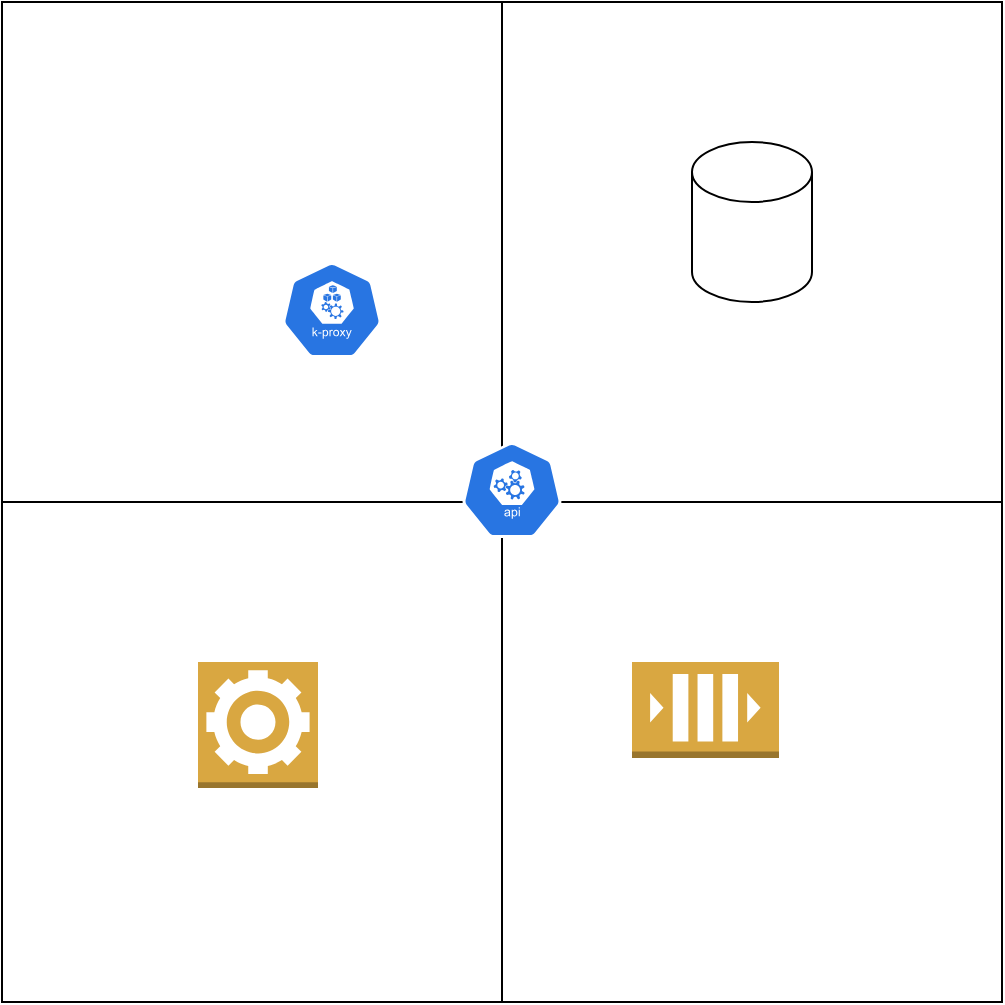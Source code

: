 <mxfile version="16.4.3" type="device"><diagram id="8aZJmc_4ptfh4qqDNf2m" name="Page-1"><mxGraphModel dx="1422" dy="745" grid="1" gridSize="10" guides="1" tooltips="1" connect="1" arrows="1" fold="1" page="1" pageScale="1" pageWidth="850" pageHeight="1100" math="0" shadow="0"><root><mxCell id="0"/><mxCell id="1" parent="0"/><mxCell id="02ok_osh9-zwnjQHwfhJ-10" value="" style="whiteSpace=wrap;html=1;aspect=fixed;" vertex="1" parent="1"><mxGeometry x="360" y="350" width="250" height="250" as="geometry"/></mxCell><mxCell id="02ok_osh9-zwnjQHwfhJ-1" value="" style="whiteSpace=wrap;html=1;aspect=fixed;" vertex="1" parent="1"><mxGeometry x="110" y="100" width="250" height="250" as="geometry"/></mxCell><mxCell id="02ok_osh9-zwnjQHwfhJ-2" value="" style="whiteSpace=wrap;html=1;aspect=fixed;" vertex="1" parent="1"><mxGeometry x="360" y="100" width="250" height="250" as="geometry"/></mxCell><mxCell id="02ok_osh9-zwnjQHwfhJ-3" value="" style="whiteSpace=wrap;html=1;aspect=fixed;" vertex="1" parent="1"><mxGeometry x="110" y="350" width="250" height="250" as="geometry"/></mxCell><mxCell id="02ok_osh9-zwnjQHwfhJ-5" value="" style="shape=cylinder3;whiteSpace=wrap;html=1;boundedLbl=1;backgroundOutline=1;size=15;" vertex="1" parent="1"><mxGeometry x="455" y="170" width="60" height="80" as="geometry"/></mxCell><mxCell id="02ok_osh9-zwnjQHwfhJ-6" value="" style="sketch=0;html=1;dashed=0;whitespace=wrap;fillColor=#2875E2;strokeColor=#ffffff;points=[[0.005,0.63,0],[0.1,0.2,0],[0.9,0.2,0],[0.5,0,0],[0.995,0.63,0],[0.72,0.99,0],[0.5,1,0],[0.28,0.99,0]];shape=mxgraph.kubernetes.icon;prIcon=k_proxy" vertex="1" parent="1"><mxGeometry x="250" y="230" width="50" height="48" as="geometry"/></mxCell><mxCell id="02ok_osh9-zwnjQHwfhJ-7" value="" style="shape=image;html=1;verticalAlign=top;verticalLabelPosition=bottom;labelBackgroundColor=#ffffff;imageAspect=0;aspect=fixed;image=https://cdn0.iconfinder.com/data/icons/font-awesome-brands-vol-1/512/angular-128.png" vertex="1" parent="1"><mxGeometry x="150" y="220" width="68" height="68" as="geometry"/></mxCell><mxCell id="02ok_osh9-zwnjQHwfhJ-9" value="" style="outlineConnect=0;dashed=0;verticalLabelPosition=bottom;verticalAlign=top;align=center;html=1;shape=mxgraph.aws3.queue;fillColor=#D9A741;gradientColor=none;" vertex="1" parent="1"><mxGeometry x="425" y="430" width="73.5" height="48" as="geometry"/></mxCell><mxCell id="02ok_osh9-zwnjQHwfhJ-8" value="" style="sketch=0;html=1;dashed=0;whitespace=wrap;fillColor=#2875E2;strokeColor=#ffffff;points=[[0.005,0.63,0],[0.1,0.2,0],[0.9,0.2,0],[0.5,0,0],[0.995,0.63,0],[0.72,0.99,0],[0.5,1,0],[0.28,0.99,0]];shape=mxgraph.kubernetes.icon;prIcon=api" vertex="1" parent="1"><mxGeometry x="340" y="320" width="50" height="48" as="geometry"/></mxCell><mxCell id="02ok_osh9-zwnjQHwfhJ-13" value="" style="outlineConnect=0;dashed=0;verticalLabelPosition=bottom;verticalAlign=top;align=center;html=1;shape=mxgraph.aws3.worker;fillColor=#D9A741;gradientColor=none;" vertex="1" parent="1"><mxGeometry x="208" y="430" width="60" height="63" as="geometry"/></mxCell></root></mxGraphModel></diagram></mxfile>
